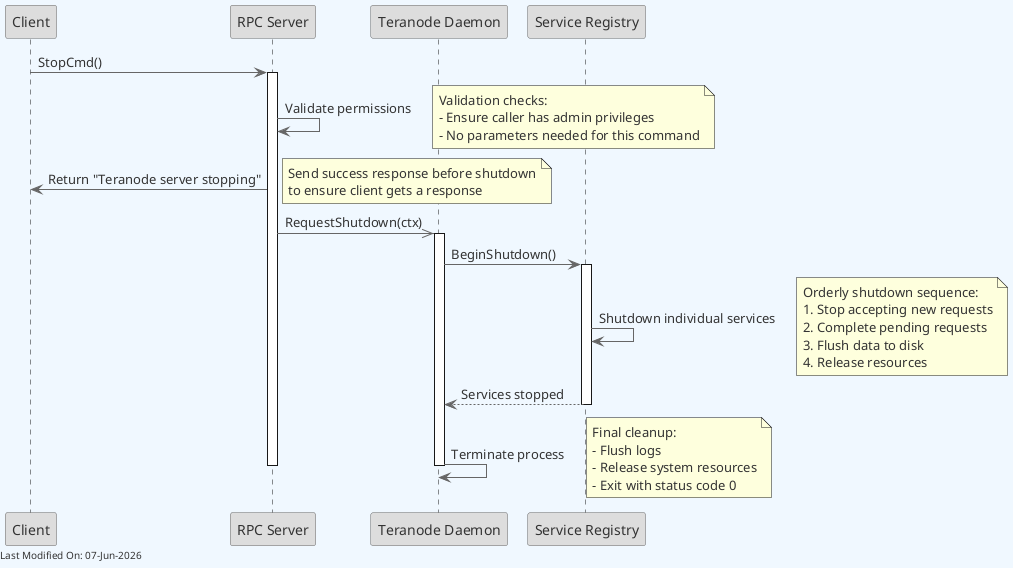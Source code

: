 @startuml
skinparam backgroundColor #F0F8FF
skinparam defaultFontColor #333333
skinparam arrowColor #666666

' Define borders for all elements
skinparam entity {
  BorderColor #666666
  BackgroundColor #DDDDDD
}

skinparam control {
  BorderColor #666666
  BackgroundColor #DDDDDD
}

skinparam participant {
  BorderColor #666666
  BackgroundColor #DDDDDD
}



participant Client
participant "RPC Server" as RPC
participant "Teranode Daemon" as Daemon
participant "Service Registry" as Services

Client -> RPC : StopCmd()
activate RPC

RPC -> RPC : Validate permissions
note right
  Validation checks:
  - Ensure caller has admin privileges
  - No parameters needed for this command
end note

RPC -> Client : Return "Teranode server stopping"
note right
  Send success response before shutdown
  to ensure client gets a response
end note

RPC ->> Daemon : RequestShutdown(ctx)
activate Daemon

Daemon -> Services : BeginShutdown()
activate Services

Services -> Services : Shutdown individual services
note right
  Orderly shutdown sequence:
  1. Stop accepting new requests
  2. Complete pending requests
  3. Flush data to disk
  4. Release resources
end note

Services --> Daemon : Services stopped
deactivate Services

Daemon -> Daemon : Terminate process
note right
  Final cleanup:
  - Flush logs
  - Release system resources
  - Exit with status code 0
end note

deactivate Daemon
deactivate RPC

left footer Last Modified On: %date("dd-MMM-yyyy")
@enduml
